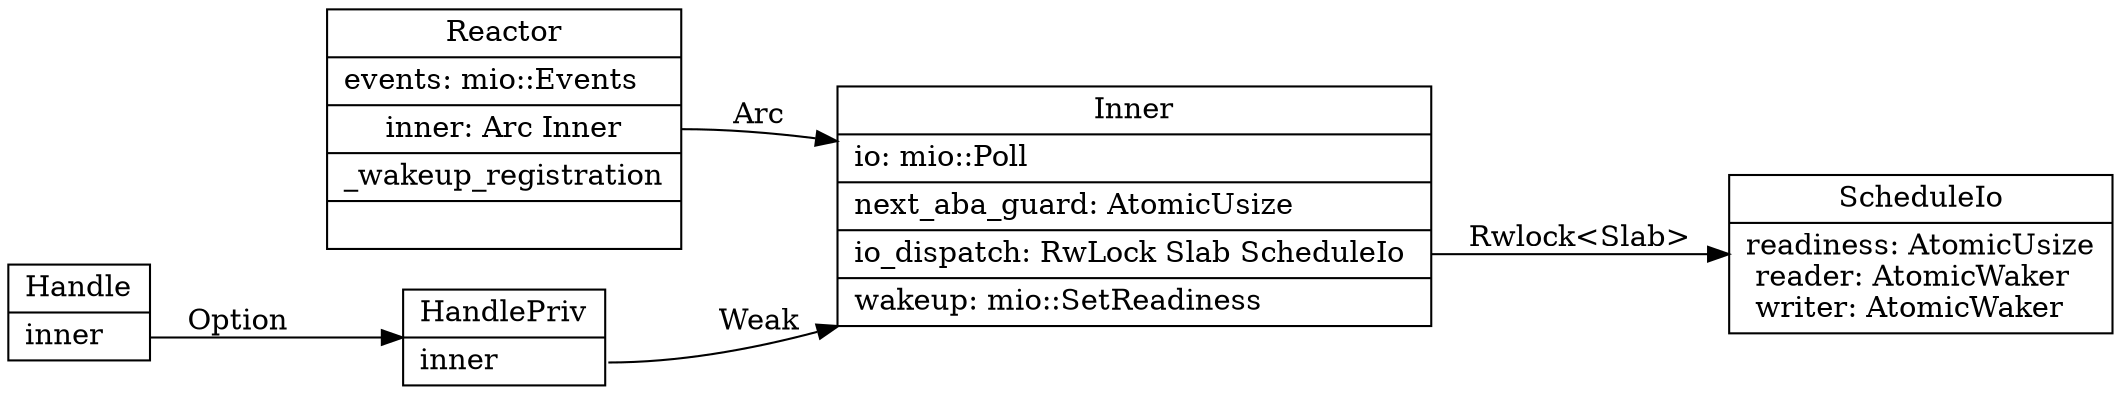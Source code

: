 digraph reactor_park_struct {
  node[shape=box;];
  newrank=true;
  rankdir=LR;

  Reactor [
    shape="record";
    label="{{
      Reactor |
      events: mio::Events\l|
      <inner> inner: Arc Inner|
      _wakeup_registration|
    }}";
  ];

  Inner[
    shape="record";
    label="{{
      Inner|
      io:  mio::Poll\l|
      next_aba_guard: AtomicUsize\l|
      <scheduleio> io_dispatch: RwLock Slab ScheduleIo \l|
      wakeup: mio::SetReadiness\l
    }}";
  ];

  Handle [
    shape="record";
    label="{{
      Handle |
      <inner> inner \l
    }}";
  ];

  HandlePriv[
    shape="record";
    label="{{
      HandlePriv|
      <inner> inner \l
    }}";
  ];

  ScheduleIo[
    shape="record";
    label="{{
      ScheduleIo|
      readiness: AtomicUsize\l
      reader: AtomicWaker\l
      writer: AtomicWaker\l
    }}";
  ]

  Handle:inner -> HandlePriv[label="Option"];
  HandlePriv:inner -> Inner[label="Weak"];
  Reactor:inner -> Inner[label="Arc"];
  Inner:scheduleio -> ScheduleIo[label="Rwlock\<Slab\>"];
}
